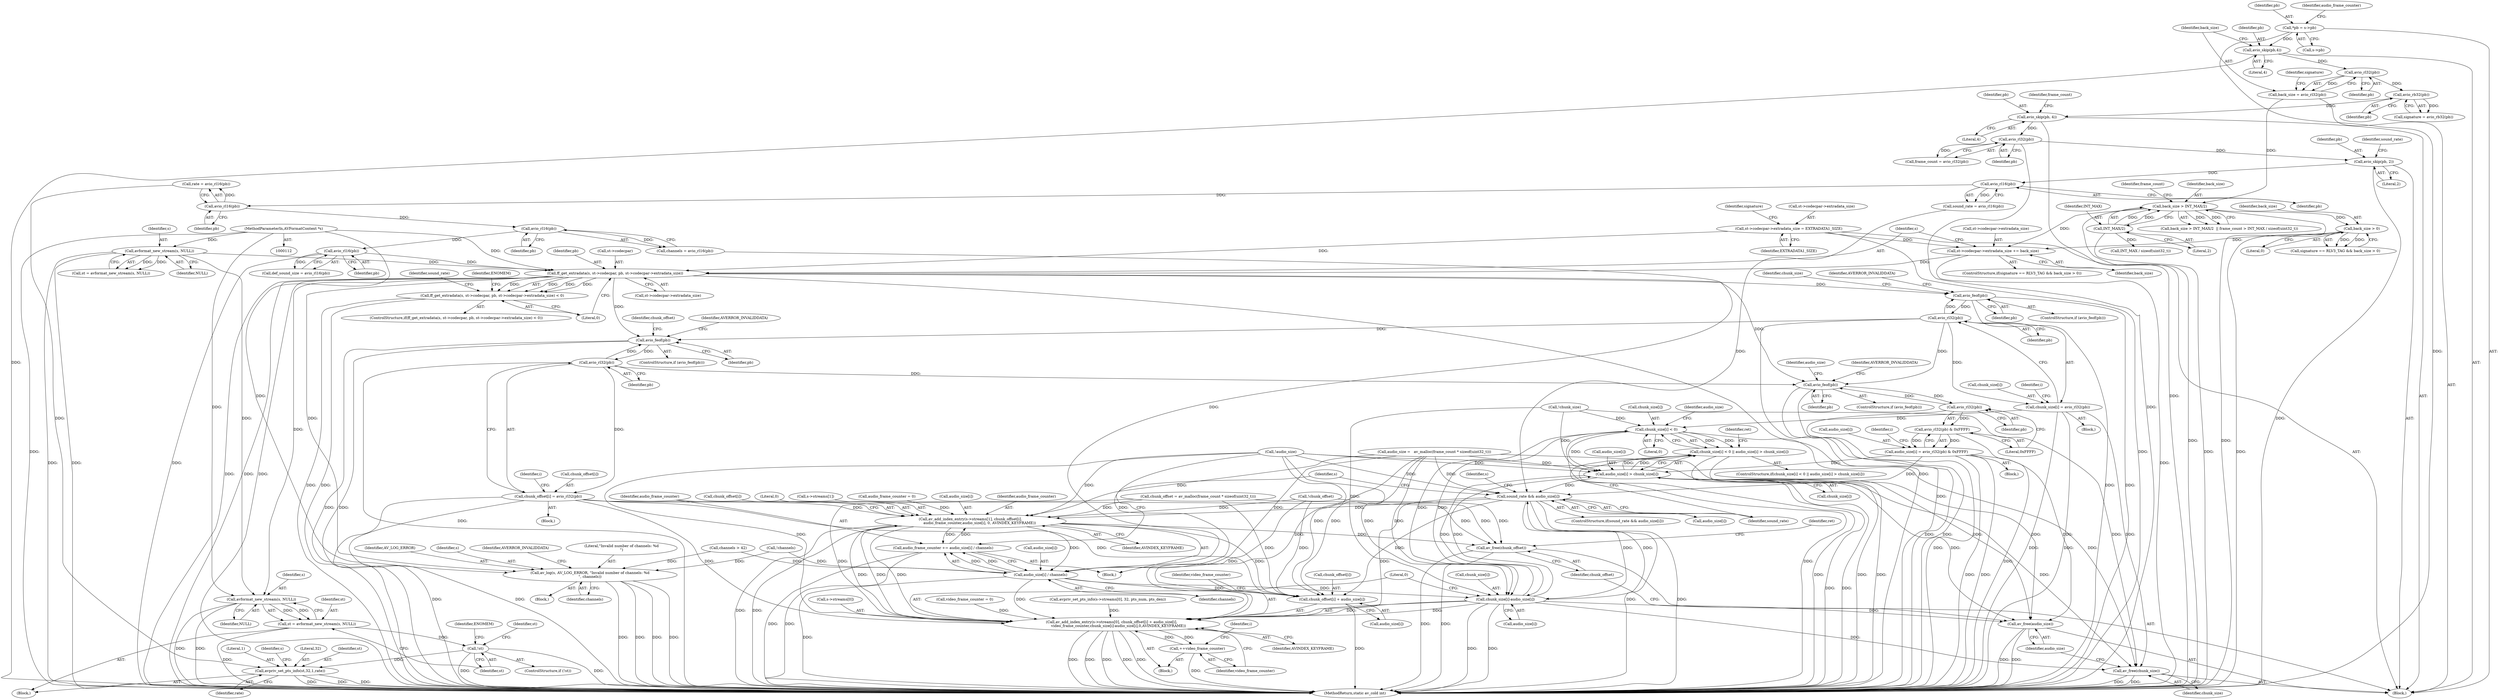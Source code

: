 digraph "0_FFmpeg_96f24d1bee7fe7bac08e2b7c74db1a046c9dc0de@pointer" {
"1000284" [label="(Call,ff_get_extradata(s, st->codecpar, pb, st->codecpar->extradata_size))"];
"1000216" [label="(Call,avformat_new_stream(s, NULL))"];
"1000113" [label="(MethodParameterIn,AVFormatContext *s)"];
"1000212" [label="(Call,avio_rl16(pb))"];
"1000208" [label="(Call,avio_rl16(pb))"];
"1000204" [label="(Call,avio_rl16(pb))"];
"1000200" [label="(Call,avio_rl16(pb))"];
"1000195" [label="(Call,avio_skip(pb, 2))"];
"1000178" [label="(Call,avio_rl32(pb))"];
"1000173" [label="(Call,avio_skip(pb, 4))"];
"1000171" [label="(Call,avio_rb32(pb))"];
"1000167" [label="(Call,avio_rl32(pb))"];
"1000162" [label="(Call,avio_skip(pb,4))"];
"1000116" [label="(Call,*pb = s->pb)"];
"1000275" [label="(Call,st->codecpar->extradata_size += back_size)"];
"1000272" [label="(Call,back_size > 0)"];
"1000182" [label="(Call,back_size > INT_MAX/2)"];
"1000165" [label="(Call,back_size = avio_rl32(pb))"];
"1000184" [label="(Call,INT_MAX/2)"];
"1000260" [label="(Call,st->codecpar->extradata_size = EXTRADATA1_SIZE)"];
"1000283" [label="(Call,ff_get_extradata(s, st->codecpar, pb, st->codecpar->extradata_size) < 0)"];
"1000310" [label="(Call,av_log(s, AV_LOG_ERROR, \"Invalid number of channels: %d\n\", channels))"];
"1000325" [label="(Call,avformat_new_stream(s, NULL))"];
"1000323" [label="(Call,st = avformat_new_stream(s, NULL))"];
"1000329" [label="(Call,!st)"];
"1000418" [label="(Call,avpriv_set_pts_info(st,32,1,rate))"];
"1000483" [label="(Call,avio_feof(pb))"];
"1000491" [label="(Call,avio_rl32(pb))"];
"1000487" [label="(Call,chunk_size[i] = avio_rl32(pb))"];
"1000549" [label="(Call,chunk_size[i] < 0)"];
"1000548" [label="(Call,chunk_size[i] < 0 || audio_size[i] > chunk_size[i])"];
"1000554" [label="(Call,audio_size[i] > chunk_size[i])"];
"1000567" [label="(Call,sound_rate && audio_size[i])"];
"1000573" [label="(Call,av_add_index_entry(s->streams[1], chunk_offset[i],\n                audio_frame_counter,audio_size[i], 0, AVINDEX_KEYFRAME))"];
"1000588" [label="(Call,audio_frame_counter += audio_size[i] / channels)"];
"1000590" [label="(Call,audio_size[i] / channels)"];
"1000595" [label="(Call,av_add_index_entry(s->streams[0], chunk_offset[i] + audio_size[i],\n            video_frame_counter,chunk_size[i]-audio_size[i],0,AVINDEX_KEYFRAME))"];
"1000618" [label="(Call,++video_frame_counter)"];
"1000601" [label="(Call,chunk_offset[i] + audio_size[i])"];
"1000609" [label="(Call,chunk_size[i]-audio_size[i])"];
"1000620" [label="(Call,av_free(chunk_size))"];
"1000622" [label="(Call,av_free(audio_size))"];
"1000624" [label="(Call,av_free(chunk_offset))"];
"1000504" [label="(Call,avio_feof(pb))"];
"1000512" [label="(Call,avio_rl32(pb))"];
"1000508" [label="(Call,chunk_offset[i] = avio_rl32(pb))"];
"1000525" [label="(Call,avio_feof(pb))"];
"1000534" [label="(Call,avio_rl32(pb))"];
"1000533" [label="(Call,avio_rl32(pb) & 0xFFFF)"];
"1000529" [label="(Call,audio_size[i] = avio_rl32(pb) & 0xFFFF)"];
"1000167" [label="(Call,avio_rl32(pb))"];
"1000554" [label="(Call,audio_size[i] > chunk_size[i])"];
"1000574" [label="(Call,s->streams[1])"];
"1000183" [label="(Identifier,back_size)"];
"1000512" [label="(Call,avio_rl32(pb))"];
"1000173" [label="(Call,avio_skip(pb, 4))"];
"1000179" [label="(Identifier,pb)"];
"1000213" [label="(Identifier,pb)"];
"1000169" [label="(Call,signature = avio_rb32(pb))"];
"1000168" [label="(Identifier,pb)"];
"1000583" [label="(Call,audio_size[i])"];
"1000505" [label="(Identifier,pb)"];
"1000311" [label="(Identifier,s)"];
"1000272" [label="(Call,back_size > 0)"];
"1000162" [label="(Call,avio_skip(pb,4))"];
"1000324" [label="(Identifier,st)"];
"1000594" [label="(Identifier,channels)"];
"1000484" [label="(Identifier,pb)"];
"1000531" [label="(Identifier,audio_size)"];
"1000206" [label="(Call,channels = avio_rl16(pb))"];
"1000487" [label="(Call,chunk_size[i] = avio_rl32(pb))"];
"1000196" [label="(Identifier,pb)"];
"1000212" [label="(Call,avio_rl16(pb))"];
"1000185" [label="(Identifier,INT_MAX)"];
"1000330" [label="(Identifier,st)"];
"1000582" [label="(Identifier,audio_frame_counter)"];
"1000304" [label="(Call,!channels)"];
"1000620" [label="(Call,av_free(chunk_size))"];
"1000547" [label="(ControlStructure,if(chunk_size[i] < 0 || audio_size[i] > chunk_size[i]))"];
"1000591" [label="(Call,audio_size[i])"];
"1000556" [label="(Identifier,audio_size)"];
"1000563" [label="(Identifier,ret)"];
"1000576" [label="(Identifier,s)"];
"1000460" [label="(Call,!chunk_offset)"];
"1000610" [label="(Call,chunk_size[i])"];
"1000491" [label="(Call,avio_rl32(pb))"];
"1000579" [label="(Call,chunk_offset[i])"];
"1000178" [label="(Call,avio_rl32(pb))"];
"1000273" [label="(Identifier,back_size)"];
"1000555" [label="(Call,audio_size[i])"];
"1000268" [label="(Call,signature == RLV3_TAG && back_size > 0)"];
"1000546" [label="(Block,)"];
"1000199" [label="(Identifier,sound_rate)"];
"1000595" [label="(Call,av_add_index_entry(s->streams[0], chunk_offset[i] + audio_size[i],\n            video_frame_counter,chunk_size[i]-audio_size[i],0,AVINDEX_KEYFRAME))"];
"1000621" [label="(Identifier,chunk_size)"];
"1000274" [label="(Literal,0)"];
"1000281" [label="(Identifier,back_size)"];
"1000306" [label="(Call,channels > 42)"];
"1000323" [label="(Call,st = avformat_new_stream(s, NULL))"];
"1000548" [label="(Call,chunk_size[i] < 0 || audio_size[i] > chunk_size[i])"];
"1000523" [label="(Block,)"];
"1000566" [label="(ControlStructure,if(sound_rate && audio_size[i]))"];
"1000275" [label="(Call,st->codecpar->extradata_size += back_size)"];
"1000590" [label="(Call,audio_size[i] / channels)"];
"1000117" [label="(Identifier,pb)"];
"1000276" [label="(Call,st->codecpar->extradata_size)"];
"1000285" [label="(Identifier,s)"];
"1000298" [label="(Identifier,ENOMEM)"];
"1000175" [label="(Literal,4)"];
"1000502" [label="(Block,)"];
"1000337" [label="(Identifier,st)"];
"1000534" [label="(Call,avio_rl32(pb))"];
"1000210" [label="(Call,def_sound_size = avio_rl16(pb))"];
"1000509" [label="(Call,chunk_offset[i])"];
"1000325" [label="(Call,avformat_new_stream(s, NULL))"];
"1000171" [label="(Call,avio_rb32(pb))"];
"1000163" [label="(Identifier,pb)"];
"1000524" [label="(ControlStructure,if (avio_feof(pb)))"];
"1000504" [label="(Call,avio_feof(pb))"];
"1000181" [label="(Call,back_size > INT_MAX/2  || frame_count > INT_MAX / sizeof(uint32_t))"];
"1000426" [label="(Identifier,s)"];
"1000217" [label="(Identifier,s)"];
"1000128" [label="(Call,video_frame_counter = 0)"];
"1000421" [label="(Literal,1)"];
"1000525" [label="(Call,avio_feof(pb))"];
"1000316" [label="(Identifier,AVERROR_INVALIDDATA)"];
"1000202" [label="(Call,rate = avio_rl16(pb))"];
"1000455" [label="(Call,!chunk_size)"];
"1000623" [label="(Identifier,audio_size)"];
"1000588" [label="(Call,audio_frame_counter += audio_size[i] / channels)"];
"1000186" [label="(Literal,2)"];
"1000613" [label="(Call,audio_size[i])"];
"1000314" [label="(Identifier,channels)"];
"1000510" [label="(Identifier,chunk_offset)"];
"1000458" [label="(Call,!audio_size)"];
"1000295" [label="(Literal,0)"];
"1000208" [label="(Call,avio_rl16(pb))"];
"1000270" [label="(Identifier,signature)"];
"1000266" [label="(Identifier,EXTRADATA1_SIZE)"];
"1000420" [label="(Literal,32)"];
"1000267" [label="(ControlStructure,if(signature == RLV3_TAG && back_size > 0))"];
"1000261" [label="(Call,st->codecpar->extradata_size)"];
"1000601" [label="(Call,chunk_offset[i] + audio_size[i])"];
"1000522" [label="(Identifier,i)"];
"1000488" [label="(Call,chunk_size[i])"];
"1000529" [label="(Call,audio_size[i] = avio_rl32(pb) & 0xFFFF)"];
"1000627" [label="(Identifier,ret)"];
"1000309" [label="(Block,)"];
"1000423" [label="(Call,avpriv_set_pts_info(s->streams[0], 32, pts_num, pts_den))"];
"1000118" [label="(Call,s->pb)"];
"1000189" [label="(Call,INT_MAX / sizeof(uint32_t))"];
"1000567" [label="(Call,sound_rate && audio_size[i])"];
"1000201" [label="(Identifier,pb)"];
"1000573" [label="(Call,av_add_index_entry(s->streams[1], chunk_offset[i],\n                audio_frame_counter,audio_size[i], 0, AVINDEX_KEYFRAME))"];
"1000596" [label="(Call,s->streams[0])"];
"1000589" [label="(Identifier,audio_frame_counter)"];
"1000333" [label="(Identifier,ENOMEM)"];
"1000166" [label="(Identifier,back_size)"];
"1000609" [label="(Call,chunk_size[i]-audio_size[i])"];
"1000446" [label="(Call,chunk_offset = av_malloc(frame_count * sizeof(uint32_t)))"];
"1000327" [label="(Identifier,NULL)"];
"1000618" [label="(Call,++video_frame_counter)"];
"1000418" [label="(Call,avpriv_set_pts_info(st,32,1,rate))"];
"1000114" [label="(Block,)"];
"1000209" [label="(Identifier,pb)"];
"1000481" [label="(Block,)"];
"1000113" [label="(MethodParameterIn,AVFormatContext *s)"];
"1000177" [label="(Identifier,frame_count)"];
"1000508" [label="(Call,chunk_offset[i] = avio_rl32(pb))"];
"1000422" [label="(Identifier,rate)"];
"1000483" [label="(Call,avio_feof(pb))"];
"1000513" [label="(Identifier,pb)"];
"1000568" [label="(Identifier,sound_rate)"];
"1000290" [label="(Call,st->codecpar->extradata_size)"];
"1000170" [label="(Identifier,signature)"];
"1000526" [label="(Identifier,pb)"];
"1000550" [label="(Call,chunk_size[i])"];
"1000598" [label="(Identifier,s)"];
"1000586" [label="(Literal,0)"];
"1000503" [label="(ControlStructure,if (avio_feof(pb)))"];
"1000164" [label="(Literal,4)"];
"1000507" [label="(Identifier,AVERROR_INVALIDDATA)"];
"1000535" [label="(Identifier,pb)"];
"1000205" [label="(Identifier,pb)"];
"1000116" [label="(Call,*pb = s->pb)"];
"1000204" [label="(Call,avio_rl16(pb))"];
"1000439" [label="(Call,audio_size =   av_malloc(frame_count * sizeof(uint32_t)))"];
"1000289" [label="(Identifier,pb)"];
"1000569" [label="(Call,audio_size[i])"];
"1000284" [label="(Call,ff_get_extradata(s, st->codecpar, pb, st->codecpar->extradata_size))"];
"1000310" [label="(Call,av_log(s, AV_LOG_ERROR, \"Invalid number of channels: %d\n\", channels))"];
"1000572" [label="(Block,)"];
"1000301" [label="(Block,)"];
"1000492" [label="(Identifier,pb)"];
"1000283" [label="(Call,ff_get_extradata(s, st->codecpar, pb, st->codecpar->extradata_size) < 0)"];
"1000172" [label="(Identifier,pb)"];
"1000619" [label="(Identifier,video_frame_counter)"];
"1000608" [label="(Identifier,video_frame_counter)"];
"1000602" [label="(Call,chunk_offset[i])"];
"1000528" [label="(Identifier,AVERROR_INVALIDDATA)"];
"1000482" [label="(ControlStructure,if (avio_feof(pb)))"];
"1000214" [label="(Call,st = avformat_new_stream(s, NULL))"];
"1000198" [label="(Call,sound_rate = avio_rl16(pb))"];
"1000628" [label="(MethodReturn,static av_cold int)"];
"1000174" [label="(Identifier,pb)"];
"1000313" [label="(Literal,\"Invalid number of channels: %d\n\")"];
"1000326" [label="(Identifier,s)"];
"1000125" [label="(Identifier,audio_frame_counter)"];
"1000480" [label="(Identifier,i)"];
"1000195" [label="(Call,avio_skip(pb, 2))"];
"1000176" [label="(Call,frame_count = avio_rl32(pb))"];
"1000165" [label="(Call,back_size = avio_rl32(pb))"];
"1000329" [label="(Call,!st)"];
"1000188" [label="(Identifier,frame_count)"];
"1000616" [label="(Literal,0)"];
"1000549" [label="(Call,chunk_size[i] < 0)"];
"1000533" [label="(Call,avio_rl32(pb) & 0xFFFF)"];
"1000625" [label="(Identifier,chunk_offset)"];
"1000530" [label="(Call,audio_size[i])"];
"1000200" [label="(Call,avio_rl16(pb))"];
"1000328" [label="(ControlStructure,if (!st))"];
"1000218" [label="(Identifier,NULL)"];
"1000282" [label="(ControlStructure,if(ff_get_extradata(s, st->codecpar, pb, st->codecpar->extradata_size) < 0))"];
"1000419" [label="(Identifier,st)"];
"1000124" [label="(Call,audio_frame_counter = 0)"];
"1000545" [label="(Identifier,i)"];
"1000605" [label="(Call,audio_size[i])"];
"1000553" [label="(Literal,0)"];
"1000286" [label="(Call,st->codecpar)"];
"1000486" [label="(Identifier,AVERROR_INVALIDDATA)"];
"1000622" [label="(Call,av_free(audio_size))"];
"1000312" [label="(Identifier,AV_LOG_ERROR)"];
"1000300" [label="(Identifier,sound_rate)"];
"1000260" [label="(Call,st->codecpar->extradata_size = EXTRADATA1_SIZE)"];
"1000558" [label="(Call,chunk_size[i])"];
"1000617" [label="(Identifier,AVINDEX_KEYFRAME)"];
"1000624" [label="(Call,av_free(chunk_offset))"];
"1000197" [label="(Literal,2)"];
"1000501" [label="(Identifier,i)"];
"1000489" [label="(Identifier,chunk_size)"];
"1000182" [label="(Call,back_size > INT_MAX/2)"];
"1000536" [label="(Literal,0xFFFF)"];
"1000216" [label="(Call,avformat_new_stream(s, NULL))"];
"1000587" [label="(Identifier,AVINDEX_KEYFRAME)"];
"1000184" [label="(Call,INT_MAX/2)"];
"1000284" -> "1000283"  [label="AST: "];
"1000284" -> "1000290"  [label="CFG: "];
"1000285" -> "1000284"  [label="AST: "];
"1000286" -> "1000284"  [label="AST: "];
"1000289" -> "1000284"  [label="AST: "];
"1000290" -> "1000284"  [label="AST: "];
"1000295" -> "1000284"  [label="CFG: "];
"1000284" -> "1000628"  [label="DDG: "];
"1000284" -> "1000628"  [label="DDG: "];
"1000284" -> "1000628"  [label="DDG: "];
"1000284" -> "1000628"  [label="DDG: "];
"1000284" -> "1000283"  [label="DDG: "];
"1000284" -> "1000283"  [label="DDG: "];
"1000284" -> "1000283"  [label="DDG: "];
"1000284" -> "1000283"  [label="DDG: "];
"1000216" -> "1000284"  [label="DDG: "];
"1000113" -> "1000284"  [label="DDG: "];
"1000212" -> "1000284"  [label="DDG: "];
"1000275" -> "1000284"  [label="DDG: "];
"1000260" -> "1000284"  [label="DDG: "];
"1000284" -> "1000310"  [label="DDG: "];
"1000284" -> "1000325"  [label="DDG: "];
"1000284" -> "1000483"  [label="DDG: "];
"1000284" -> "1000504"  [label="DDG: "];
"1000284" -> "1000525"  [label="DDG: "];
"1000216" -> "1000214"  [label="AST: "];
"1000216" -> "1000218"  [label="CFG: "];
"1000217" -> "1000216"  [label="AST: "];
"1000218" -> "1000216"  [label="AST: "];
"1000214" -> "1000216"  [label="CFG: "];
"1000216" -> "1000628"  [label="DDG: "];
"1000216" -> "1000628"  [label="DDG: "];
"1000216" -> "1000214"  [label="DDG: "];
"1000216" -> "1000214"  [label="DDG: "];
"1000113" -> "1000216"  [label="DDG: "];
"1000216" -> "1000325"  [label="DDG: "];
"1000113" -> "1000112"  [label="AST: "];
"1000113" -> "1000628"  [label="DDG: "];
"1000113" -> "1000310"  [label="DDG: "];
"1000113" -> "1000325"  [label="DDG: "];
"1000212" -> "1000210"  [label="AST: "];
"1000212" -> "1000213"  [label="CFG: "];
"1000213" -> "1000212"  [label="AST: "];
"1000210" -> "1000212"  [label="CFG: "];
"1000212" -> "1000628"  [label="DDG: "];
"1000212" -> "1000210"  [label="DDG: "];
"1000208" -> "1000212"  [label="DDG: "];
"1000208" -> "1000206"  [label="AST: "];
"1000208" -> "1000209"  [label="CFG: "];
"1000209" -> "1000208"  [label="AST: "];
"1000206" -> "1000208"  [label="CFG: "];
"1000208" -> "1000206"  [label="DDG: "];
"1000204" -> "1000208"  [label="DDG: "];
"1000204" -> "1000202"  [label="AST: "];
"1000204" -> "1000205"  [label="CFG: "];
"1000205" -> "1000204"  [label="AST: "];
"1000202" -> "1000204"  [label="CFG: "];
"1000204" -> "1000202"  [label="DDG: "];
"1000200" -> "1000204"  [label="DDG: "];
"1000200" -> "1000198"  [label="AST: "];
"1000200" -> "1000201"  [label="CFG: "];
"1000201" -> "1000200"  [label="AST: "];
"1000198" -> "1000200"  [label="CFG: "];
"1000200" -> "1000198"  [label="DDG: "];
"1000195" -> "1000200"  [label="DDG: "];
"1000195" -> "1000114"  [label="AST: "];
"1000195" -> "1000197"  [label="CFG: "];
"1000196" -> "1000195"  [label="AST: "];
"1000197" -> "1000195"  [label="AST: "];
"1000199" -> "1000195"  [label="CFG: "];
"1000195" -> "1000628"  [label="DDG: "];
"1000178" -> "1000195"  [label="DDG: "];
"1000178" -> "1000176"  [label="AST: "];
"1000178" -> "1000179"  [label="CFG: "];
"1000179" -> "1000178"  [label="AST: "];
"1000176" -> "1000178"  [label="CFG: "];
"1000178" -> "1000628"  [label="DDG: "];
"1000178" -> "1000176"  [label="DDG: "];
"1000173" -> "1000178"  [label="DDG: "];
"1000173" -> "1000114"  [label="AST: "];
"1000173" -> "1000175"  [label="CFG: "];
"1000174" -> "1000173"  [label="AST: "];
"1000175" -> "1000173"  [label="AST: "];
"1000177" -> "1000173"  [label="CFG: "];
"1000173" -> "1000628"  [label="DDG: "];
"1000171" -> "1000173"  [label="DDG: "];
"1000171" -> "1000169"  [label="AST: "];
"1000171" -> "1000172"  [label="CFG: "];
"1000172" -> "1000171"  [label="AST: "];
"1000169" -> "1000171"  [label="CFG: "];
"1000171" -> "1000169"  [label="DDG: "];
"1000167" -> "1000171"  [label="DDG: "];
"1000167" -> "1000165"  [label="AST: "];
"1000167" -> "1000168"  [label="CFG: "];
"1000168" -> "1000167"  [label="AST: "];
"1000165" -> "1000167"  [label="CFG: "];
"1000167" -> "1000165"  [label="DDG: "];
"1000162" -> "1000167"  [label="DDG: "];
"1000162" -> "1000114"  [label="AST: "];
"1000162" -> "1000164"  [label="CFG: "];
"1000163" -> "1000162"  [label="AST: "];
"1000164" -> "1000162"  [label="AST: "];
"1000166" -> "1000162"  [label="CFG: "];
"1000162" -> "1000628"  [label="DDG: "];
"1000116" -> "1000162"  [label="DDG: "];
"1000116" -> "1000114"  [label="AST: "];
"1000116" -> "1000118"  [label="CFG: "];
"1000117" -> "1000116"  [label="AST: "];
"1000118" -> "1000116"  [label="AST: "];
"1000125" -> "1000116"  [label="CFG: "];
"1000116" -> "1000628"  [label="DDG: "];
"1000275" -> "1000267"  [label="AST: "];
"1000275" -> "1000281"  [label="CFG: "];
"1000276" -> "1000275"  [label="AST: "];
"1000281" -> "1000275"  [label="AST: "];
"1000285" -> "1000275"  [label="CFG: "];
"1000275" -> "1000628"  [label="DDG: "];
"1000272" -> "1000275"  [label="DDG: "];
"1000182" -> "1000275"  [label="DDG: "];
"1000260" -> "1000275"  [label="DDG: "];
"1000272" -> "1000268"  [label="AST: "];
"1000272" -> "1000274"  [label="CFG: "];
"1000273" -> "1000272"  [label="AST: "];
"1000274" -> "1000272"  [label="AST: "];
"1000268" -> "1000272"  [label="CFG: "];
"1000272" -> "1000628"  [label="DDG: "];
"1000272" -> "1000268"  [label="DDG: "];
"1000272" -> "1000268"  [label="DDG: "];
"1000182" -> "1000272"  [label="DDG: "];
"1000182" -> "1000181"  [label="AST: "];
"1000182" -> "1000184"  [label="CFG: "];
"1000183" -> "1000182"  [label="AST: "];
"1000184" -> "1000182"  [label="AST: "];
"1000188" -> "1000182"  [label="CFG: "];
"1000181" -> "1000182"  [label="CFG: "];
"1000182" -> "1000628"  [label="DDG: "];
"1000182" -> "1000628"  [label="DDG: "];
"1000182" -> "1000181"  [label="DDG: "];
"1000182" -> "1000181"  [label="DDG: "];
"1000165" -> "1000182"  [label="DDG: "];
"1000184" -> "1000182"  [label="DDG: "];
"1000184" -> "1000182"  [label="DDG: "];
"1000165" -> "1000114"  [label="AST: "];
"1000166" -> "1000165"  [label="AST: "];
"1000170" -> "1000165"  [label="CFG: "];
"1000184" -> "1000186"  [label="CFG: "];
"1000185" -> "1000184"  [label="AST: "];
"1000186" -> "1000184"  [label="AST: "];
"1000184" -> "1000628"  [label="DDG: "];
"1000184" -> "1000189"  [label="DDG: "];
"1000260" -> "1000114"  [label="AST: "];
"1000260" -> "1000266"  [label="CFG: "];
"1000261" -> "1000260"  [label="AST: "];
"1000266" -> "1000260"  [label="AST: "];
"1000270" -> "1000260"  [label="CFG: "];
"1000260" -> "1000628"  [label="DDG: "];
"1000283" -> "1000282"  [label="AST: "];
"1000283" -> "1000295"  [label="CFG: "];
"1000295" -> "1000283"  [label="AST: "];
"1000298" -> "1000283"  [label="CFG: "];
"1000300" -> "1000283"  [label="CFG: "];
"1000283" -> "1000628"  [label="DDG: "];
"1000283" -> "1000628"  [label="DDG: "];
"1000310" -> "1000309"  [label="AST: "];
"1000310" -> "1000314"  [label="CFG: "];
"1000311" -> "1000310"  [label="AST: "];
"1000312" -> "1000310"  [label="AST: "];
"1000313" -> "1000310"  [label="AST: "];
"1000314" -> "1000310"  [label="AST: "];
"1000316" -> "1000310"  [label="CFG: "];
"1000310" -> "1000628"  [label="DDG: "];
"1000310" -> "1000628"  [label="DDG: "];
"1000310" -> "1000628"  [label="DDG: "];
"1000310" -> "1000628"  [label="DDG: "];
"1000304" -> "1000310"  [label="DDG: "];
"1000306" -> "1000310"  [label="DDG: "];
"1000325" -> "1000323"  [label="AST: "];
"1000325" -> "1000327"  [label="CFG: "];
"1000326" -> "1000325"  [label="AST: "];
"1000327" -> "1000325"  [label="AST: "];
"1000323" -> "1000325"  [label="CFG: "];
"1000325" -> "1000628"  [label="DDG: "];
"1000325" -> "1000628"  [label="DDG: "];
"1000325" -> "1000323"  [label="DDG: "];
"1000325" -> "1000323"  [label="DDG: "];
"1000323" -> "1000301"  [label="AST: "];
"1000324" -> "1000323"  [label="AST: "];
"1000330" -> "1000323"  [label="CFG: "];
"1000323" -> "1000628"  [label="DDG: "];
"1000323" -> "1000329"  [label="DDG: "];
"1000329" -> "1000328"  [label="AST: "];
"1000329" -> "1000330"  [label="CFG: "];
"1000330" -> "1000329"  [label="AST: "];
"1000333" -> "1000329"  [label="CFG: "];
"1000337" -> "1000329"  [label="CFG: "];
"1000329" -> "1000628"  [label="DDG: "];
"1000329" -> "1000628"  [label="DDG: "];
"1000329" -> "1000418"  [label="DDG: "];
"1000418" -> "1000301"  [label="AST: "];
"1000418" -> "1000422"  [label="CFG: "];
"1000419" -> "1000418"  [label="AST: "];
"1000420" -> "1000418"  [label="AST: "];
"1000421" -> "1000418"  [label="AST: "];
"1000422" -> "1000418"  [label="AST: "];
"1000426" -> "1000418"  [label="CFG: "];
"1000418" -> "1000628"  [label="DDG: "];
"1000418" -> "1000628"  [label="DDG: "];
"1000418" -> "1000628"  [label="DDG: "];
"1000202" -> "1000418"  [label="DDG: "];
"1000483" -> "1000482"  [label="AST: "];
"1000483" -> "1000484"  [label="CFG: "];
"1000484" -> "1000483"  [label="AST: "];
"1000486" -> "1000483"  [label="CFG: "];
"1000489" -> "1000483"  [label="CFG: "];
"1000483" -> "1000628"  [label="DDG: "];
"1000483" -> "1000628"  [label="DDG: "];
"1000491" -> "1000483"  [label="DDG: "];
"1000483" -> "1000491"  [label="DDG: "];
"1000491" -> "1000487"  [label="AST: "];
"1000491" -> "1000492"  [label="CFG: "];
"1000492" -> "1000491"  [label="AST: "];
"1000487" -> "1000491"  [label="CFG: "];
"1000491" -> "1000628"  [label="DDG: "];
"1000491" -> "1000487"  [label="DDG: "];
"1000491" -> "1000504"  [label="DDG: "];
"1000491" -> "1000525"  [label="DDG: "];
"1000487" -> "1000481"  [label="AST: "];
"1000488" -> "1000487"  [label="AST: "];
"1000480" -> "1000487"  [label="CFG: "];
"1000487" -> "1000628"  [label="DDG: "];
"1000487" -> "1000628"  [label="DDG: "];
"1000487" -> "1000549"  [label="DDG: "];
"1000487" -> "1000620"  [label="DDG: "];
"1000549" -> "1000548"  [label="AST: "];
"1000549" -> "1000553"  [label="CFG: "];
"1000550" -> "1000549"  [label="AST: "];
"1000553" -> "1000549"  [label="AST: "];
"1000556" -> "1000549"  [label="CFG: "];
"1000548" -> "1000549"  [label="CFG: "];
"1000549" -> "1000628"  [label="DDG: "];
"1000549" -> "1000548"  [label="DDG: "];
"1000549" -> "1000548"  [label="DDG: "];
"1000609" -> "1000549"  [label="DDG: "];
"1000455" -> "1000549"  [label="DDG: "];
"1000549" -> "1000554"  [label="DDG: "];
"1000549" -> "1000609"  [label="DDG: "];
"1000549" -> "1000620"  [label="DDG: "];
"1000548" -> "1000547"  [label="AST: "];
"1000548" -> "1000554"  [label="CFG: "];
"1000554" -> "1000548"  [label="AST: "];
"1000563" -> "1000548"  [label="CFG: "];
"1000568" -> "1000548"  [label="CFG: "];
"1000548" -> "1000628"  [label="DDG: "];
"1000548" -> "1000628"  [label="DDG: "];
"1000548" -> "1000628"  [label="DDG: "];
"1000554" -> "1000548"  [label="DDG: "];
"1000554" -> "1000548"  [label="DDG: "];
"1000554" -> "1000558"  [label="CFG: "];
"1000555" -> "1000554"  [label="AST: "];
"1000558" -> "1000554"  [label="AST: "];
"1000554" -> "1000628"  [label="DDG: "];
"1000554" -> "1000628"  [label="DDG: "];
"1000458" -> "1000554"  [label="DDG: "];
"1000609" -> "1000554"  [label="DDG: "];
"1000439" -> "1000554"  [label="DDG: "];
"1000529" -> "1000554"  [label="DDG: "];
"1000455" -> "1000554"  [label="DDG: "];
"1000554" -> "1000567"  [label="DDG: "];
"1000554" -> "1000609"  [label="DDG: "];
"1000554" -> "1000620"  [label="DDG: "];
"1000554" -> "1000622"  [label="DDG: "];
"1000567" -> "1000566"  [label="AST: "];
"1000567" -> "1000568"  [label="CFG: "];
"1000567" -> "1000569"  [label="CFG: "];
"1000568" -> "1000567"  [label="AST: "];
"1000569" -> "1000567"  [label="AST: "];
"1000576" -> "1000567"  [label="CFG: "];
"1000598" -> "1000567"  [label="CFG: "];
"1000567" -> "1000628"  [label="DDG: "];
"1000567" -> "1000628"  [label="DDG: "];
"1000198" -> "1000567"  [label="DDG: "];
"1000458" -> "1000567"  [label="DDG: "];
"1000609" -> "1000567"  [label="DDG: "];
"1000439" -> "1000567"  [label="DDG: "];
"1000529" -> "1000567"  [label="DDG: "];
"1000567" -> "1000573"  [label="DDG: "];
"1000567" -> "1000595"  [label="DDG: "];
"1000567" -> "1000601"  [label="DDG: "];
"1000567" -> "1000609"  [label="DDG: "];
"1000573" -> "1000572"  [label="AST: "];
"1000573" -> "1000587"  [label="CFG: "];
"1000574" -> "1000573"  [label="AST: "];
"1000579" -> "1000573"  [label="AST: "];
"1000582" -> "1000573"  [label="AST: "];
"1000583" -> "1000573"  [label="AST: "];
"1000586" -> "1000573"  [label="AST: "];
"1000587" -> "1000573"  [label="AST: "];
"1000589" -> "1000573"  [label="CFG: "];
"1000573" -> "1000628"  [label="DDG: "];
"1000573" -> "1000628"  [label="DDG: "];
"1000460" -> "1000573"  [label="DDG: "];
"1000508" -> "1000573"  [label="DDG: "];
"1000446" -> "1000573"  [label="DDG: "];
"1000588" -> "1000573"  [label="DDG: "];
"1000124" -> "1000573"  [label="DDG: "];
"1000458" -> "1000573"  [label="DDG: "];
"1000439" -> "1000573"  [label="DDG: "];
"1000595" -> "1000573"  [label="DDG: "];
"1000573" -> "1000588"  [label="DDG: "];
"1000573" -> "1000590"  [label="DDG: "];
"1000573" -> "1000595"  [label="DDG: "];
"1000573" -> "1000595"  [label="DDG: "];
"1000573" -> "1000601"  [label="DDG: "];
"1000573" -> "1000624"  [label="DDG: "];
"1000588" -> "1000572"  [label="AST: "];
"1000588" -> "1000590"  [label="CFG: "];
"1000589" -> "1000588"  [label="AST: "];
"1000590" -> "1000588"  [label="AST: "];
"1000598" -> "1000588"  [label="CFG: "];
"1000588" -> "1000628"  [label="DDG: "];
"1000588" -> "1000628"  [label="DDG: "];
"1000590" -> "1000588"  [label="DDG: "];
"1000590" -> "1000588"  [label="DDG: "];
"1000590" -> "1000594"  [label="CFG: "];
"1000591" -> "1000590"  [label="AST: "];
"1000594" -> "1000590"  [label="AST: "];
"1000590" -> "1000628"  [label="DDG: "];
"1000458" -> "1000590"  [label="DDG: "];
"1000439" -> "1000590"  [label="DDG: "];
"1000206" -> "1000590"  [label="DDG: "];
"1000304" -> "1000590"  [label="DDG: "];
"1000306" -> "1000590"  [label="DDG: "];
"1000590" -> "1000595"  [label="DDG: "];
"1000590" -> "1000601"  [label="DDG: "];
"1000590" -> "1000609"  [label="DDG: "];
"1000595" -> "1000546"  [label="AST: "];
"1000595" -> "1000617"  [label="CFG: "];
"1000596" -> "1000595"  [label="AST: "];
"1000601" -> "1000595"  [label="AST: "];
"1000608" -> "1000595"  [label="AST: "];
"1000609" -> "1000595"  [label="AST: "];
"1000616" -> "1000595"  [label="AST: "];
"1000617" -> "1000595"  [label="AST: "];
"1000619" -> "1000595"  [label="CFG: "];
"1000595" -> "1000628"  [label="DDG: "];
"1000595" -> "1000628"  [label="DDG: "];
"1000595" -> "1000628"  [label="DDG: "];
"1000595" -> "1000628"  [label="DDG: "];
"1000595" -> "1000628"  [label="DDG: "];
"1000423" -> "1000595"  [label="DDG: "];
"1000460" -> "1000595"  [label="DDG: "];
"1000508" -> "1000595"  [label="DDG: "];
"1000446" -> "1000595"  [label="DDG: "];
"1000458" -> "1000595"  [label="DDG: "];
"1000439" -> "1000595"  [label="DDG: "];
"1000128" -> "1000595"  [label="DDG: "];
"1000618" -> "1000595"  [label="DDG: "];
"1000609" -> "1000595"  [label="DDG: "];
"1000609" -> "1000595"  [label="DDG: "];
"1000595" -> "1000618"  [label="DDG: "];
"1000618" -> "1000546"  [label="AST: "];
"1000618" -> "1000619"  [label="CFG: "];
"1000619" -> "1000618"  [label="AST: "];
"1000545" -> "1000618"  [label="CFG: "];
"1000618" -> "1000628"  [label="DDG: "];
"1000601" -> "1000605"  [label="CFG: "];
"1000602" -> "1000601"  [label="AST: "];
"1000605" -> "1000601"  [label="AST: "];
"1000608" -> "1000601"  [label="CFG: "];
"1000601" -> "1000628"  [label="DDG: "];
"1000460" -> "1000601"  [label="DDG: "];
"1000508" -> "1000601"  [label="DDG: "];
"1000446" -> "1000601"  [label="DDG: "];
"1000458" -> "1000601"  [label="DDG: "];
"1000439" -> "1000601"  [label="DDG: "];
"1000609" -> "1000613"  [label="CFG: "];
"1000610" -> "1000609"  [label="AST: "];
"1000613" -> "1000609"  [label="AST: "];
"1000616" -> "1000609"  [label="CFG: "];
"1000609" -> "1000628"  [label="DDG: "];
"1000609" -> "1000628"  [label="DDG: "];
"1000455" -> "1000609"  [label="DDG: "];
"1000458" -> "1000609"  [label="DDG: "];
"1000439" -> "1000609"  [label="DDG: "];
"1000609" -> "1000620"  [label="DDG: "];
"1000609" -> "1000622"  [label="DDG: "];
"1000620" -> "1000114"  [label="AST: "];
"1000620" -> "1000621"  [label="CFG: "];
"1000621" -> "1000620"  [label="AST: "];
"1000623" -> "1000620"  [label="CFG: "];
"1000620" -> "1000628"  [label="DDG: "];
"1000620" -> "1000628"  [label="DDG: "];
"1000455" -> "1000620"  [label="DDG: "];
"1000622" -> "1000114"  [label="AST: "];
"1000622" -> "1000623"  [label="CFG: "];
"1000623" -> "1000622"  [label="AST: "];
"1000625" -> "1000622"  [label="CFG: "];
"1000622" -> "1000628"  [label="DDG: "];
"1000622" -> "1000628"  [label="DDG: "];
"1000458" -> "1000622"  [label="DDG: "];
"1000439" -> "1000622"  [label="DDG: "];
"1000529" -> "1000622"  [label="DDG: "];
"1000624" -> "1000114"  [label="AST: "];
"1000624" -> "1000625"  [label="CFG: "];
"1000625" -> "1000624"  [label="AST: "];
"1000627" -> "1000624"  [label="CFG: "];
"1000624" -> "1000628"  [label="DDG: "];
"1000624" -> "1000628"  [label="DDG: "];
"1000460" -> "1000624"  [label="DDG: "];
"1000508" -> "1000624"  [label="DDG: "];
"1000446" -> "1000624"  [label="DDG: "];
"1000504" -> "1000503"  [label="AST: "];
"1000504" -> "1000505"  [label="CFG: "];
"1000505" -> "1000504"  [label="AST: "];
"1000507" -> "1000504"  [label="CFG: "];
"1000510" -> "1000504"  [label="CFG: "];
"1000504" -> "1000628"  [label="DDG: "];
"1000504" -> "1000628"  [label="DDG: "];
"1000512" -> "1000504"  [label="DDG: "];
"1000504" -> "1000512"  [label="DDG: "];
"1000512" -> "1000508"  [label="AST: "];
"1000512" -> "1000513"  [label="CFG: "];
"1000513" -> "1000512"  [label="AST: "];
"1000508" -> "1000512"  [label="CFG: "];
"1000512" -> "1000628"  [label="DDG: "];
"1000512" -> "1000508"  [label="DDG: "];
"1000512" -> "1000525"  [label="DDG: "];
"1000508" -> "1000502"  [label="AST: "];
"1000509" -> "1000508"  [label="AST: "];
"1000501" -> "1000508"  [label="CFG: "];
"1000508" -> "1000628"  [label="DDG: "];
"1000508" -> "1000628"  [label="DDG: "];
"1000525" -> "1000524"  [label="AST: "];
"1000525" -> "1000526"  [label="CFG: "];
"1000526" -> "1000525"  [label="AST: "];
"1000528" -> "1000525"  [label="CFG: "];
"1000531" -> "1000525"  [label="CFG: "];
"1000525" -> "1000628"  [label="DDG: "];
"1000525" -> "1000628"  [label="DDG: "];
"1000534" -> "1000525"  [label="DDG: "];
"1000525" -> "1000534"  [label="DDG: "];
"1000534" -> "1000533"  [label="AST: "];
"1000534" -> "1000535"  [label="CFG: "];
"1000535" -> "1000534"  [label="AST: "];
"1000536" -> "1000534"  [label="CFG: "];
"1000534" -> "1000628"  [label="DDG: "];
"1000534" -> "1000533"  [label="DDG: "];
"1000533" -> "1000529"  [label="AST: "];
"1000533" -> "1000536"  [label="CFG: "];
"1000536" -> "1000533"  [label="AST: "];
"1000529" -> "1000533"  [label="CFG: "];
"1000533" -> "1000628"  [label="DDG: "];
"1000533" -> "1000529"  [label="DDG: "];
"1000533" -> "1000529"  [label="DDG: "];
"1000529" -> "1000523"  [label="AST: "];
"1000530" -> "1000529"  [label="AST: "];
"1000522" -> "1000529"  [label="CFG: "];
"1000529" -> "1000628"  [label="DDG: "];
"1000529" -> "1000628"  [label="DDG: "];
}
